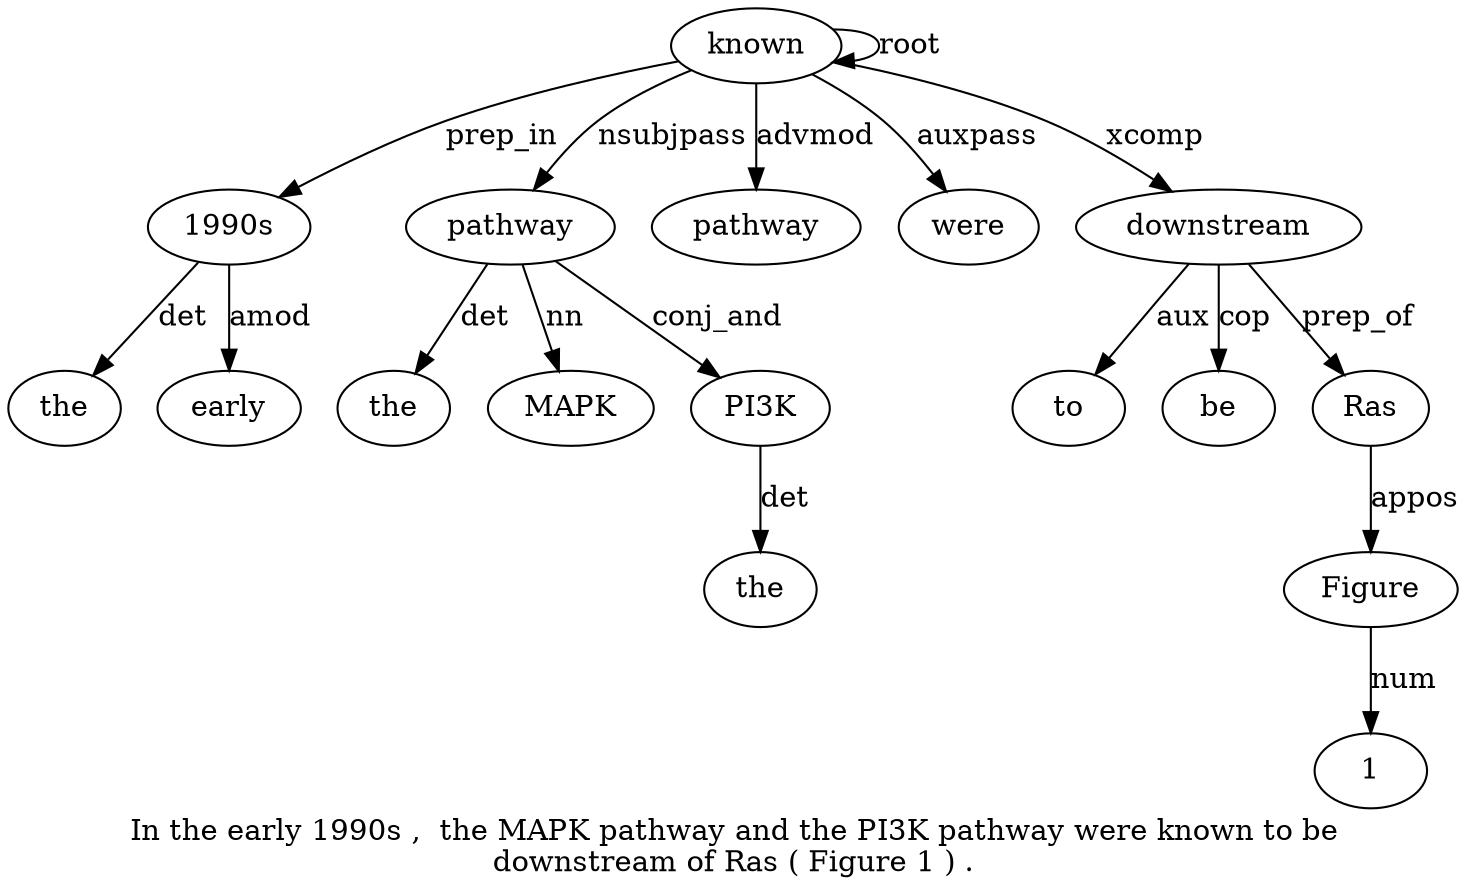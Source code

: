digraph "In the early 1990s ,  the MAPK pathway and the PI3K pathway were known to be downstream of Ras ( Figure 1 ) ." {
label="In the early 1990s ,  the MAPK pathway and the PI3K pathway were known to be
downstream of Ras ( Figure 1 ) .";
"1990s4" [style=filled, fillcolor=white, label="1990s"];
the2 [style=filled, fillcolor=white, label=the];
"1990s4" -> the2  [label=det];
early3 [style=filled, fillcolor=white, label=early];
"1990s4" -> early3  [label=amod];
known14 [style=filled, fillcolor=white, label=known];
known14 -> "1990s4"  [label=prep_in];
pathway8 [style=filled, fillcolor=white, label=pathway];
the6 [style=filled, fillcolor=white, label=the];
pathway8 -> the6  [label=det];
MAPK7 [style=filled, fillcolor=white, label=MAPK];
pathway8 -> MAPK7  [label=nn];
known14 -> pathway8  [label=nsubjpass];
PI3K11 [style=filled, fillcolor=white, label=PI3K];
the10 [style=filled, fillcolor=white, label=the];
PI3K11 -> the10  [label=det];
pathway8 -> PI3K11  [label=conj_and];
pathway12 [style=filled, fillcolor=white, label=pathway];
known14 -> pathway12  [label=advmod];
were13 [style=filled, fillcolor=white, label=were];
known14 -> were13  [label=auxpass];
known14 -> known14  [label=root];
downstream17 [style=filled, fillcolor=white, label=downstream];
to15 [style=filled, fillcolor=white, label=to];
downstream17 -> to15  [label=aux];
be16 [style=filled, fillcolor=white, label=be];
downstream17 -> be16  [label=cop];
known14 -> downstream17  [label=xcomp];
Ras19 [style=filled, fillcolor=white, label=Ras];
downstream17 -> Ras19  [label=prep_of];
Figure21 [style=filled, fillcolor=white, label=Figure];
Ras19 -> Figure21  [label=appos];
122 [style=filled, fillcolor=white, label=1];
Figure21 -> 122  [label=num];
}
